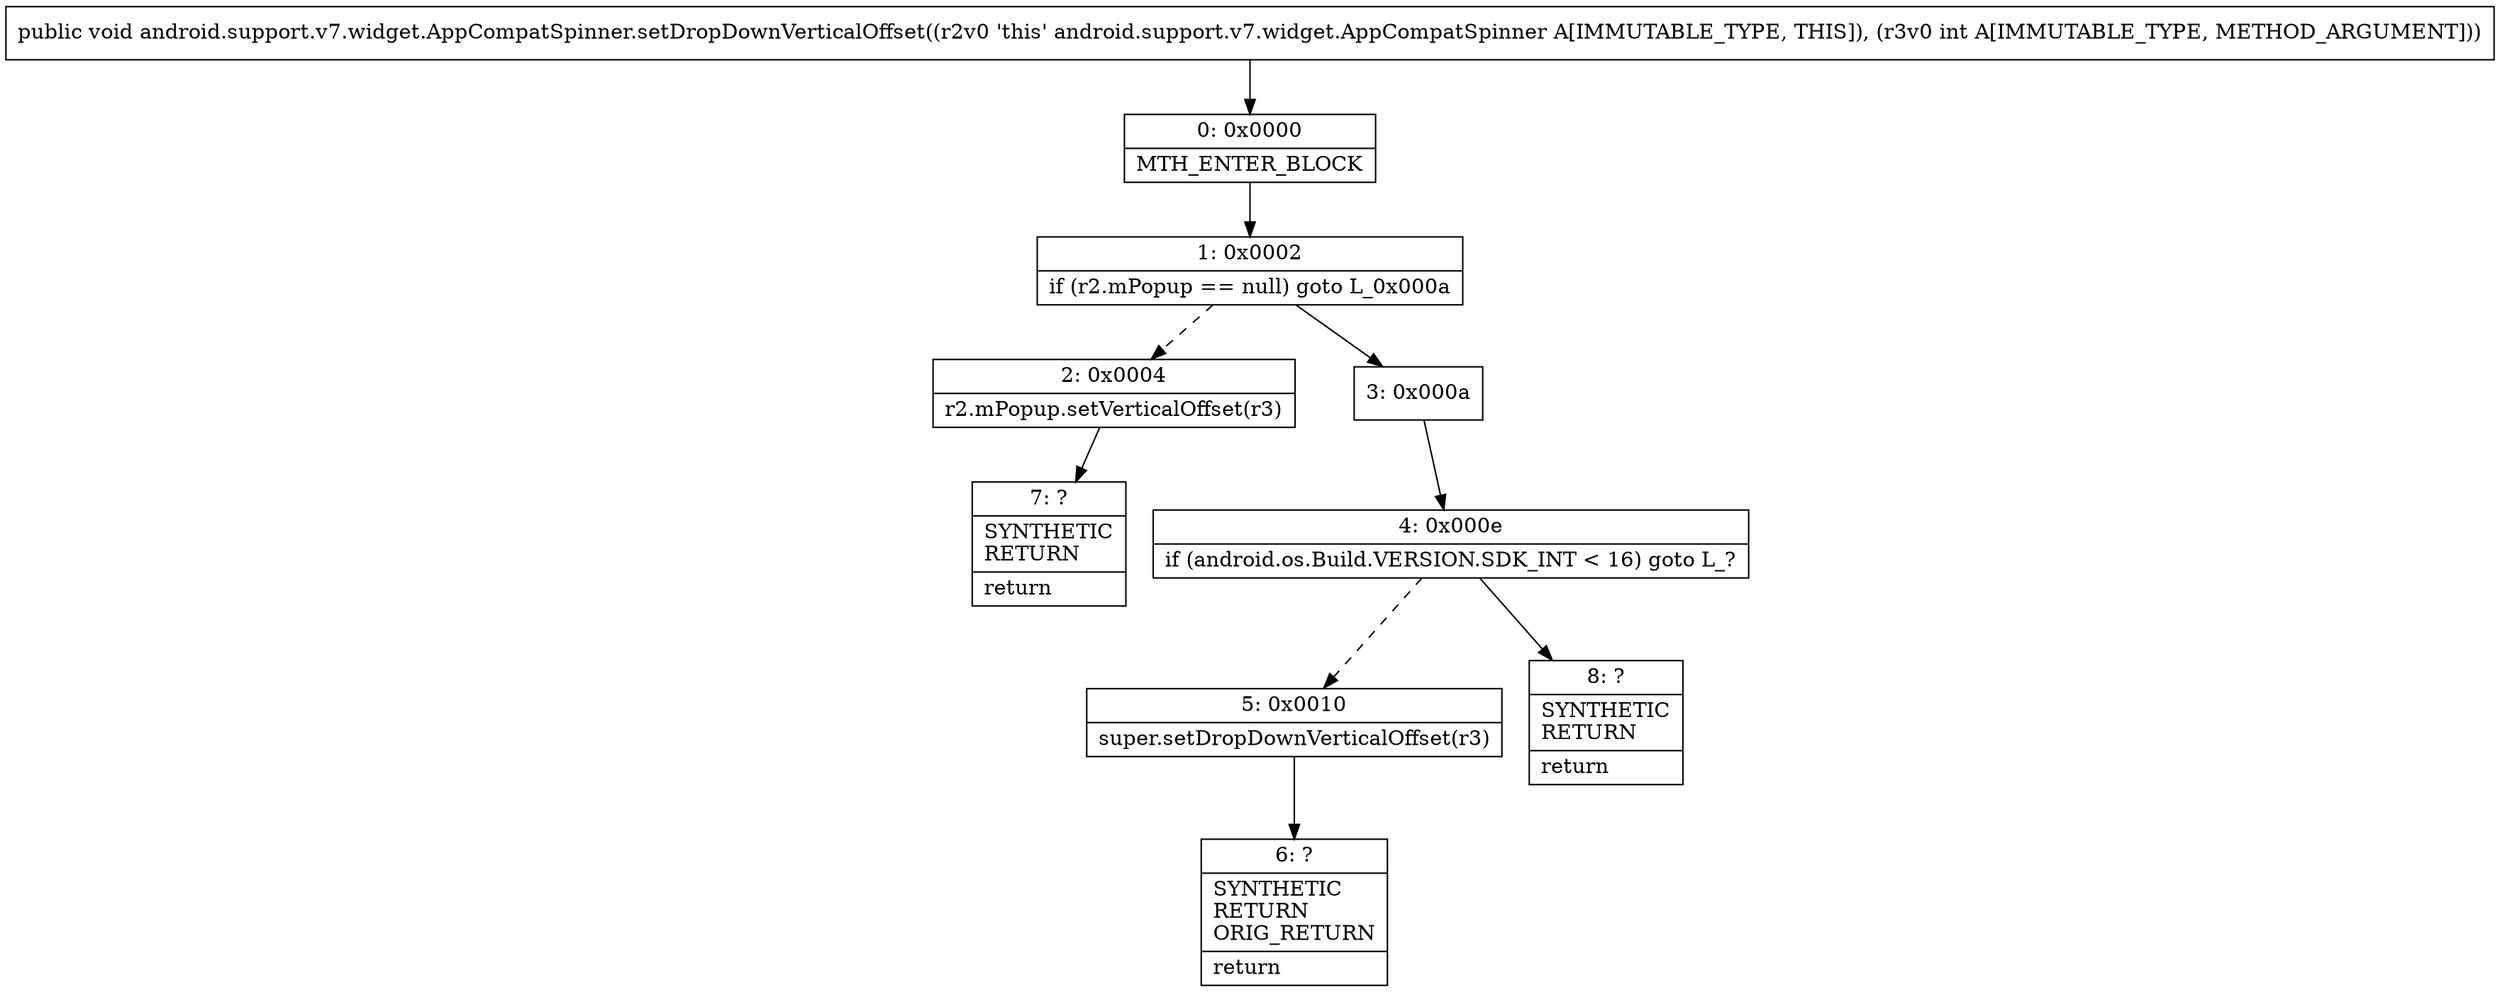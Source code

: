 digraph "CFG forandroid.support.v7.widget.AppCompatSpinner.setDropDownVerticalOffset(I)V" {
Node_0 [shape=record,label="{0\:\ 0x0000|MTH_ENTER_BLOCK\l}"];
Node_1 [shape=record,label="{1\:\ 0x0002|if (r2.mPopup == null) goto L_0x000a\l}"];
Node_2 [shape=record,label="{2\:\ 0x0004|r2.mPopup.setVerticalOffset(r3)\l}"];
Node_3 [shape=record,label="{3\:\ 0x000a}"];
Node_4 [shape=record,label="{4\:\ 0x000e|if (android.os.Build.VERSION.SDK_INT \< 16) goto L_?\l}"];
Node_5 [shape=record,label="{5\:\ 0x0010|super.setDropDownVerticalOffset(r3)\l}"];
Node_6 [shape=record,label="{6\:\ ?|SYNTHETIC\lRETURN\lORIG_RETURN\l|return\l}"];
Node_7 [shape=record,label="{7\:\ ?|SYNTHETIC\lRETURN\l|return\l}"];
Node_8 [shape=record,label="{8\:\ ?|SYNTHETIC\lRETURN\l|return\l}"];
MethodNode[shape=record,label="{public void android.support.v7.widget.AppCompatSpinner.setDropDownVerticalOffset((r2v0 'this' android.support.v7.widget.AppCompatSpinner A[IMMUTABLE_TYPE, THIS]), (r3v0 int A[IMMUTABLE_TYPE, METHOD_ARGUMENT])) }"];
MethodNode -> Node_0;
Node_0 -> Node_1;
Node_1 -> Node_2[style=dashed];
Node_1 -> Node_3;
Node_2 -> Node_7;
Node_3 -> Node_4;
Node_4 -> Node_5[style=dashed];
Node_4 -> Node_8;
Node_5 -> Node_6;
}

